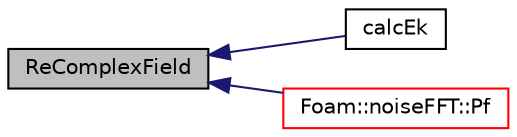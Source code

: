 digraph "ReComplexField"
{
  bgcolor="transparent";
  edge [fontname="Helvetica",fontsize="10",labelfontname="Helvetica",labelfontsize="10"];
  node [fontname="Helvetica",fontsize="10",shape=record];
  rankdir="LR";
  Node1 [label="ReComplexField",height=0.2,width=0.4,color="black", fillcolor="grey75", style="filled", fontcolor="black"];
  Node1 -> Node2 [dir="back",color="midnightblue",fontsize="10",style="solid",fontname="Helvetica"];
  Node2 [label="calcEk",height=0.2,width=0.4,color="black",URL="$a10887.html#aa112c1580f5856aec5238241e9e47d60"];
  Node1 -> Node3 [dir="back",color="midnightblue",fontsize="10",style="solid",fontname="Helvetica"];
  Node3 [label="Foam::noiseFFT::Pf",height=0.2,width=0.4,color="red",URL="$a01647.html#ae6564d3e0eb705d41ca7c01f4249b6c6",tooltip="Return the fft of the given pressure data. "];
}

